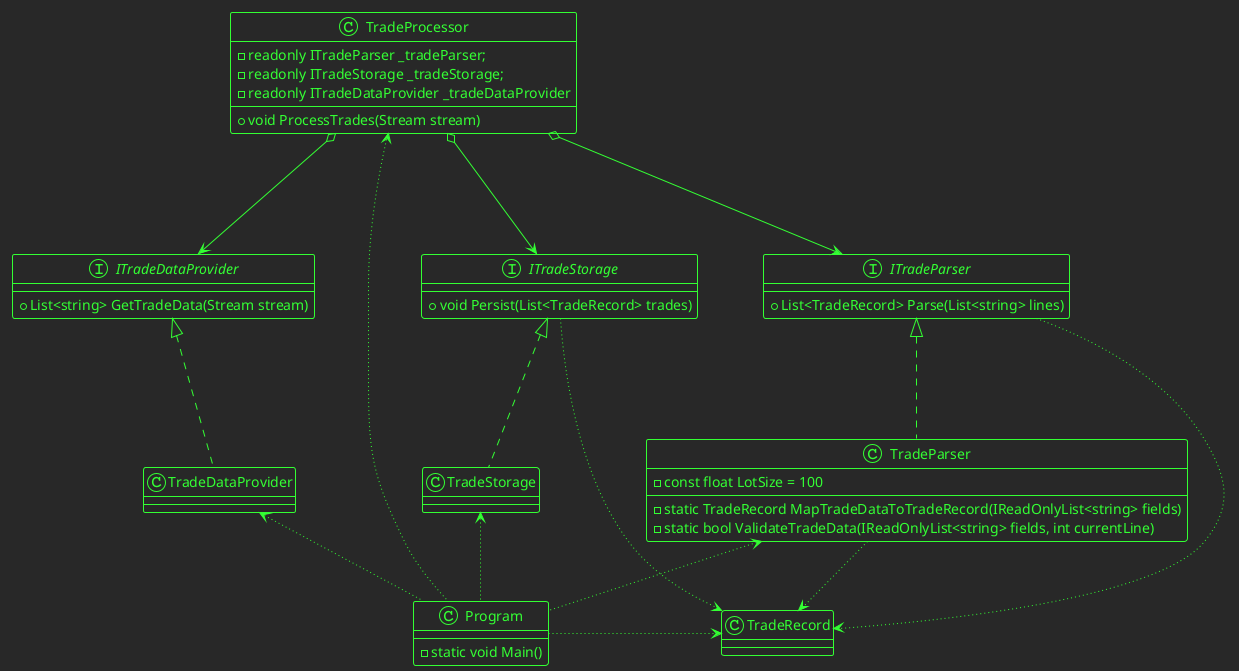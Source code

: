 ﻿@startuml
!theme crt-green
interface ITradeDataProvider{
+ List<string> GetTradeData(Stream stream)
}
interface ITradeParser
{
 + List<TradeRecord> Parse(List<string> lines)
}
interface ITradeStorage
{
  + void Persist(List<TradeRecord> trades)
}
class TradeDataProvider
class TradeParser {
- const float LotSize = 100
- static TradeRecord MapTradeDataToTradeRecord(IReadOnlyList<string> fields)
- static bool ValidateTradeData(IReadOnlyList<string> fields, int currentLine)

}
class TradeStorage
class TradeRecord

class TradeProcessor {
 - readonly ITradeParser _tradeParser;
 - readonly ITradeStorage _tradeStorage;
 - readonly ITradeDataProvider _tradeDataProvider
 +  void ProcessTrades(Stream stream)
}
TradeProcessor o--->ITradeParser
TradeProcessor o--->ITradeDataProvider
TradeProcessor o--->ITradeStorage

TradeParser ...up|> ITradeParser
TradeStorage ...up|> ITradeStorage
TradeDataProvider ...up|> ITradeDataProvider

class Program {
- static void Main()
}

Program -up[dotted]->TradeParser
Program -up[dotted]->TradeStorage
Program -up[dotted]->TradeDataProvider
Program -up[dotted]->TradeProcessor

ITradeParser-down[dotted]-->TradeRecord
ITradeStorage-down[dotted]-->TradeRecord
TradeParser-right[dotted]-->TradeRecord
Program-right[dotted]-->TradeRecord
@enduml
